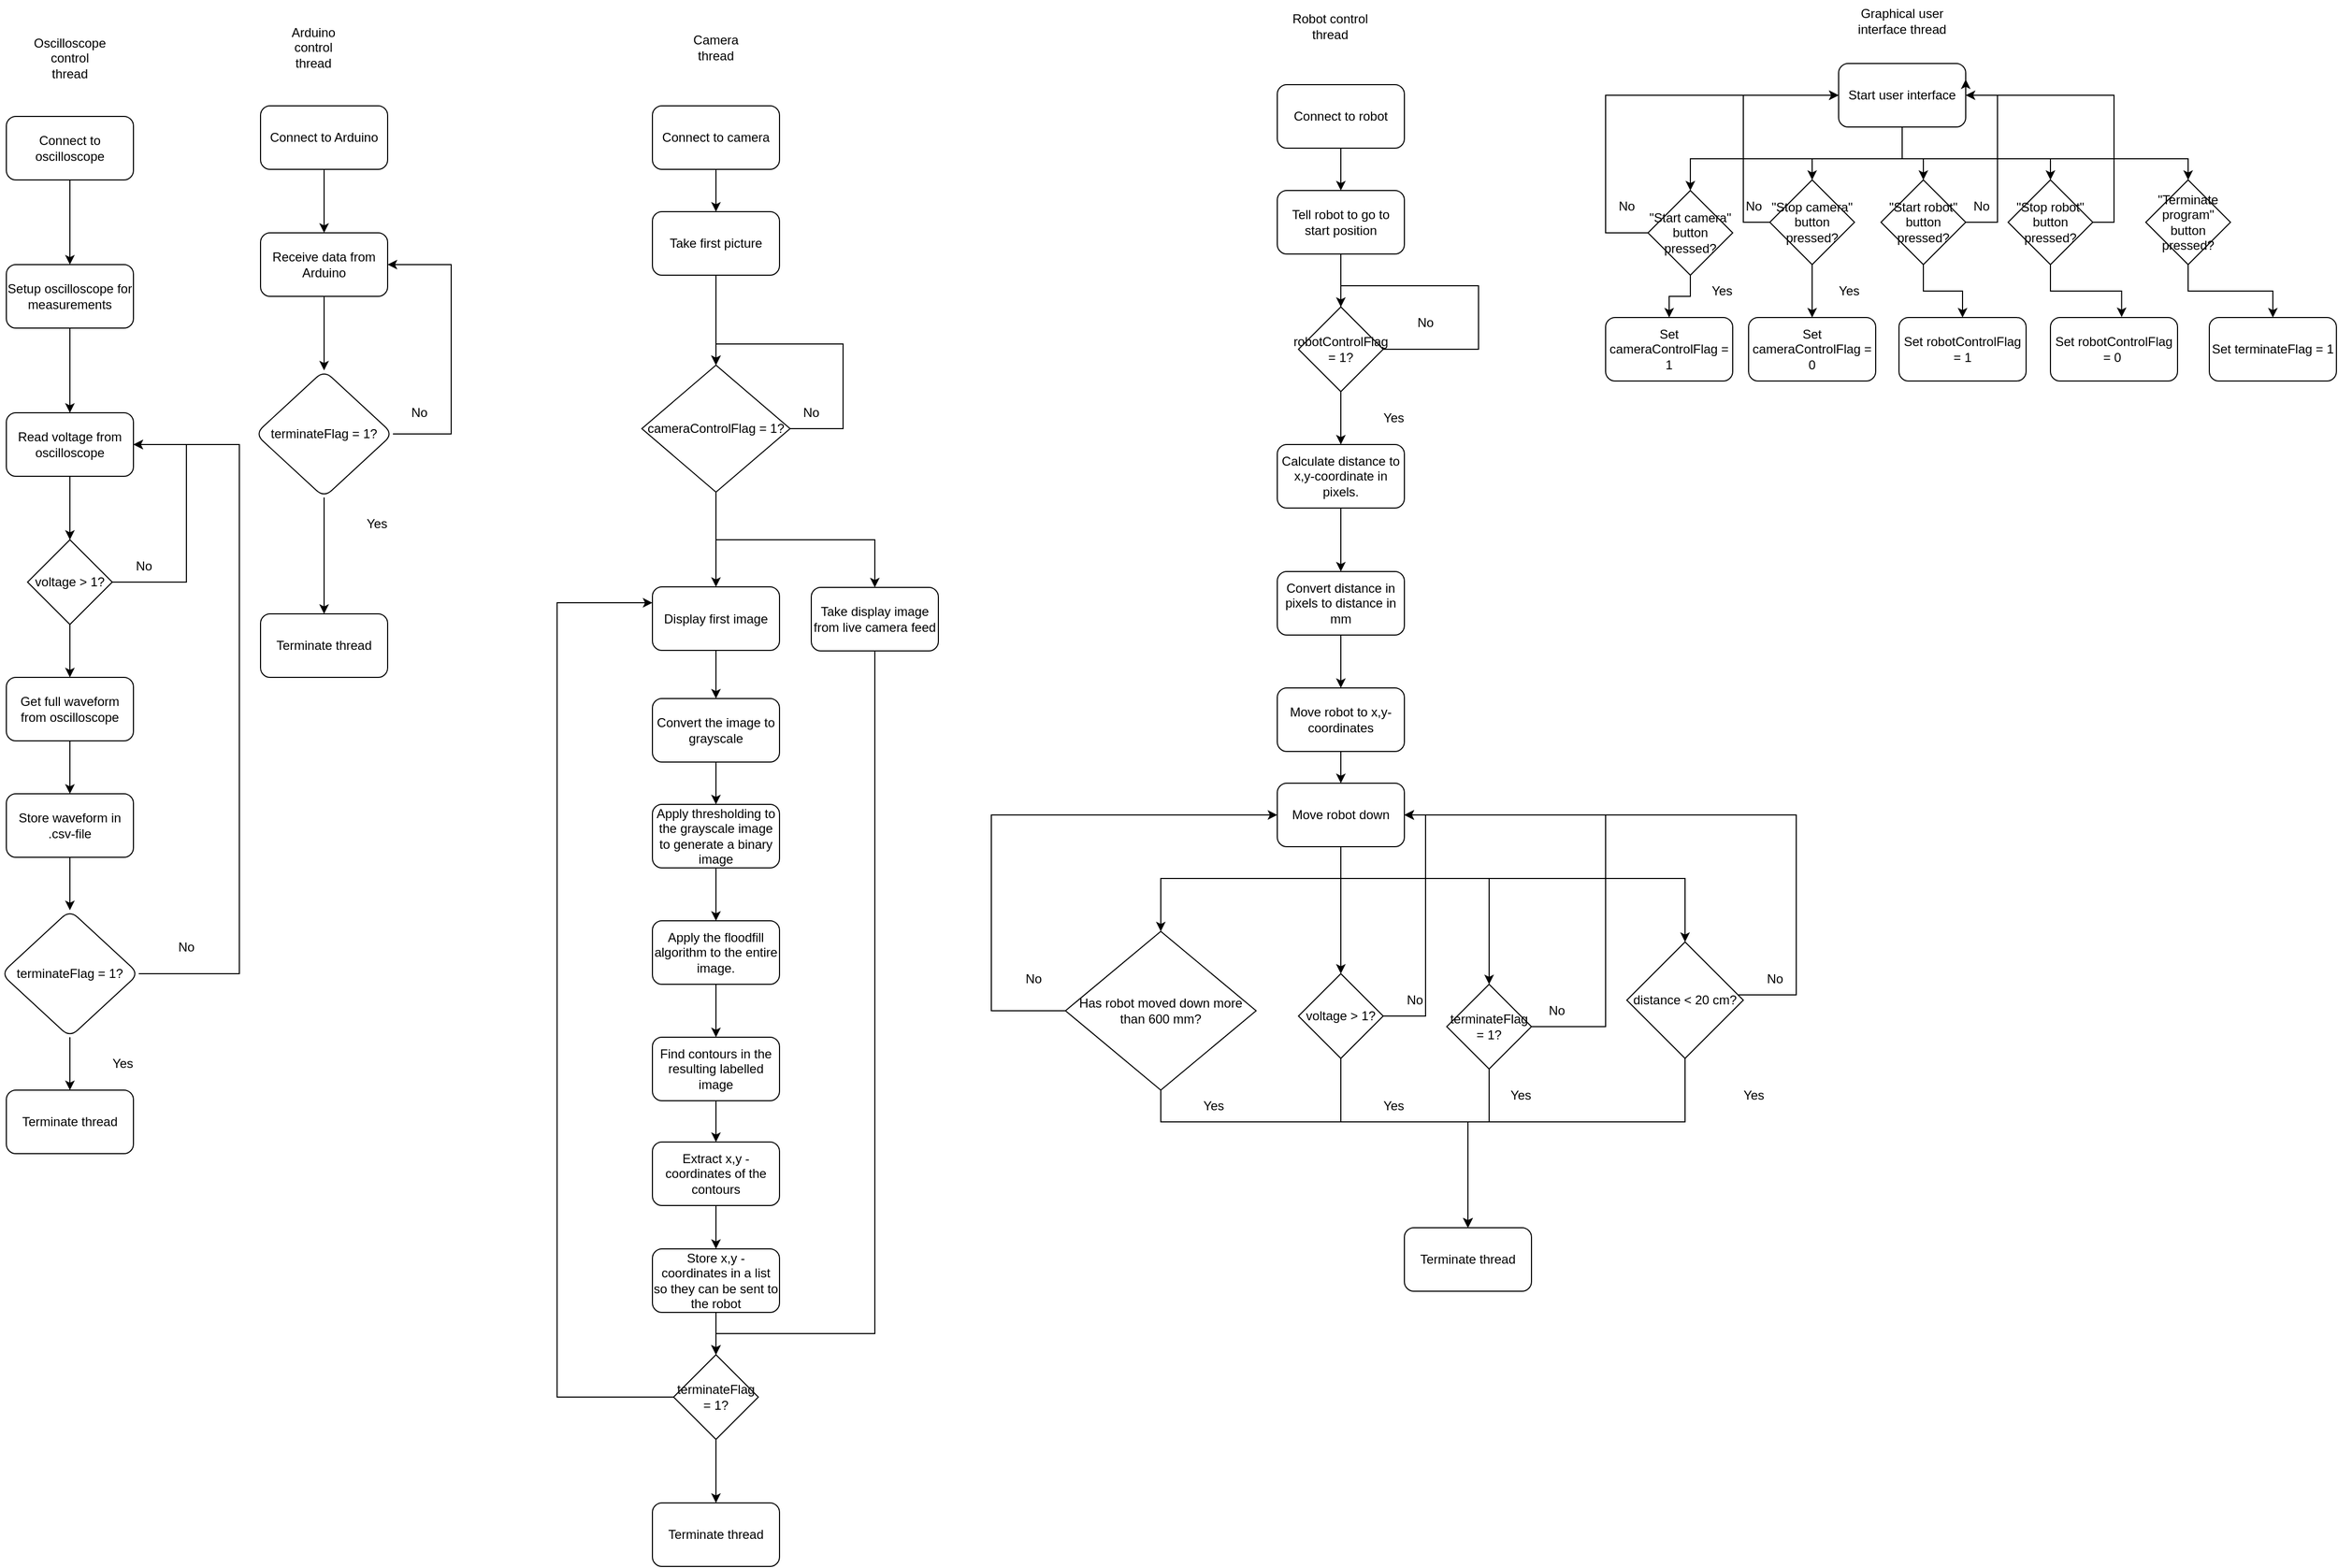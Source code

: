<mxfile version="20.2.3" type="device"><diagram id="C5RBs43oDa-KdzZeNtuy" name="Page-1"><mxGraphModel dx="2692" dy="641" grid="1" gridSize="10" guides="1" tooltips="1" connect="1" arrows="1" fold="1" page="1" pageScale="1" pageWidth="827" pageHeight="1169" math="0" shadow="0"><root><mxCell id="WIyWlLk6GJQsqaUBKTNV-0"/><mxCell id="WIyWlLk6GJQsqaUBKTNV-1" parent="WIyWlLk6GJQsqaUBKTNV-0"/><mxCell id="44msArzjglzrTeBLBZf4-3" value="" style="edgeStyle=orthogonalEdgeStyle;rounded=0;orthogonalLoop=1;jettySize=auto;html=1;" parent="WIyWlLk6GJQsqaUBKTNV-1" source="44msArzjglzrTeBLBZf4-0" target="44msArzjglzrTeBLBZf4-2" edge="1"><mxGeometry relative="1" as="geometry"/></mxCell><mxCell id="44msArzjglzrTeBLBZf4-0" value="Connect to robot" style="rounded=1;whiteSpace=wrap;html=1;" parent="WIyWlLk6GJQsqaUBKTNV-1" vertex="1"><mxGeometry x="120" y="110" width="120" height="60" as="geometry"/></mxCell><mxCell id="44msArzjglzrTeBLBZf4-1" value="Robot control thread" style="text;html=1;strokeColor=none;fillColor=none;align=center;verticalAlign=middle;whiteSpace=wrap;rounded=0;" parent="WIyWlLk6GJQsqaUBKTNV-1" vertex="1"><mxGeometry x="120" y="40" width="100" height="30" as="geometry"/></mxCell><mxCell id="X_Ipxb3lNchX4bJmsAAP-1" value="" style="edgeStyle=orthogonalEdgeStyle;rounded=0;orthogonalLoop=1;jettySize=auto;html=1;" edge="1" parent="WIyWlLk6GJQsqaUBKTNV-1" source="44msArzjglzrTeBLBZf4-2" target="X_Ipxb3lNchX4bJmsAAP-0"><mxGeometry relative="1" as="geometry"/></mxCell><mxCell id="44msArzjglzrTeBLBZf4-2" value="Tell robot to go to start position" style="rounded=1;whiteSpace=wrap;html=1;" parent="WIyWlLk6GJQsqaUBKTNV-1" vertex="1"><mxGeometry x="120" y="210" width="120" height="60" as="geometry"/></mxCell><mxCell id="MCkmRHNvAl3fTEuEJCfG-11" style="edgeStyle=orthogonalEdgeStyle;rounded=0;orthogonalLoop=1;jettySize=auto;html=1;" parent="WIyWlLk6GJQsqaUBKTNV-1" source="MCkmRHNvAl3fTEuEJCfG-0" target="MCkmRHNvAl3fTEuEJCfG-6" edge="1"><mxGeometry relative="1" as="geometry"><Array as="points"><mxPoint x="710" y="180"/><mxPoint x="510" y="180"/></Array></mxGeometry></mxCell><mxCell id="MCkmRHNvAl3fTEuEJCfG-12" style="edgeStyle=orthogonalEdgeStyle;rounded=0;orthogonalLoop=1;jettySize=auto;html=1;entryX=0.5;entryY=0;entryDx=0;entryDy=0;" parent="WIyWlLk6GJQsqaUBKTNV-1" source="MCkmRHNvAl3fTEuEJCfG-0" target="MCkmRHNvAl3fTEuEJCfG-2" edge="1"><mxGeometry relative="1" as="geometry"><Array as="points"><mxPoint x="710" y="180"/><mxPoint x="625" y="180"/></Array></mxGeometry></mxCell><mxCell id="MCkmRHNvAl3fTEuEJCfG-13" style="edgeStyle=orthogonalEdgeStyle;rounded=0;orthogonalLoop=1;jettySize=auto;html=1;entryX=0.5;entryY=0;entryDx=0;entryDy=0;" parent="WIyWlLk6GJQsqaUBKTNV-1" source="MCkmRHNvAl3fTEuEJCfG-0" target="MCkmRHNvAl3fTEuEJCfG-3" edge="1"><mxGeometry relative="1" as="geometry"><Array as="points"><mxPoint x="710" y="180"/><mxPoint x="730" y="180"/></Array></mxGeometry></mxCell><mxCell id="MCkmRHNvAl3fTEuEJCfG-14" style="edgeStyle=orthogonalEdgeStyle;rounded=0;orthogonalLoop=1;jettySize=auto;html=1;" parent="WIyWlLk6GJQsqaUBKTNV-1" source="MCkmRHNvAl3fTEuEJCfG-0" target="MCkmRHNvAl3fTEuEJCfG-4" edge="1"><mxGeometry relative="1" as="geometry"><Array as="points"><mxPoint x="710" y="180"/><mxPoint x="850" y="180"/></Array></mxGeometry></mxCell><mxCell id="MCkmRHNvAl3fTEuEJCfG-15" style="edgeStyle=orthogonalEdgeStyle;rounded=0;orthogonalLoop=1;jettySize=auto;html=1;" parent="WIyWlLk6GJQsqaUBKTNV-1" source="MCkmRHNvAl3fTEuEJCfG-0" target="MCkmRHNvAl3fTEuEJCfG-5" edge="1"><mxGeometry relative="1" as="geometry"><Array as="points"><mxPoint x="710" y="180"/><mxPoint x="980" y="180"/></Array></mxGeometry></mxCell><mxCell id="MCkmRHNvAl3fTEuEJCfG-0" value="Start user interface" style="rounded=1;whiteSpace=wrap;html=1;" parent="WIyWlLk6GJQsqaUBKTNV-1" vertex="1"><mxGeometry x="650" y="90" width="120" height="60" as="geometry"/></mxCell><mxCell id="MCkmRHNvAl3fTEuEJCfG-1" value="Graphical user interface thread" style="text;html=1;strokeColor=none;fillColor=none;align=center;verticalAlign=middle;whiteSpace=wrap;rounded=0;" parent="WIyWlLk6GJQsqaUBKTNV-1" vertex="1"><mxGeometry x="665" y="30" width="90" height="40" as="geometry"/></mxCell><mxCell id="MCkmRHNvAl3fTEuEJCfG-16" style="edgeStyle=orthogonalEdgeStyle;rounded=0;orthogonalLoop=1;jettySize=auto;html=1;entryX=0;entryY=0.5;entryDx=0;entryDy=0;" parent="WIyWlLk6GJQsqaUBKTNV-1" source="MCkmRHNvAl3fTEuEJCfG-2" target="MCkmRHNvAl3fTEuEJCfG-0" edge="1"><mxGeometry relative="1" as="geometry"><Array as="points"><mxPoint x="560" y="240"/><mxPoint x="560" y="120"/></Array></mxGeometry></mxCell><mxCell id="MCkmRHNvAl3fTEuEJCfG-18" style="edgeStyle=orthogonalEdgeStyle;rounded=0;orthogonalLoop=1;jettySize=auto;html=1;" parent="WIyWlLk6GJQsqaUBKTNV-1" source="MCkmRHNvAl3fTEuEJCfG-2" target="MCkmRHNvAl3fTEuEJCfG-17" edge="1"><mxGeometry relative="1" as="geometry"/></mxCell><mxCell id="MCkmRHNvAl3fTEuEJCfG-2" value="&quot;Stop camera&quot; button pressed?" style="rhombus;whiteSpace=wrap;html=1;" parent="WIyWlLk6GJQsqaUBKTNV-1" vertex="1"><mxGeometry x="585" y="200" width="80" height="80" as="geometry"/></mxCell><mxCell id="MCkmRHNvAl3fTEuEJCfG-21" style="edgeStyle=orthogonalEdgeStyle;rounded=0;orthogonalLoop=1;jettySize=auto;html=1;entryX=1;entryY=0.5;entryDx=0;entryDy=0;" parent="WIyWlLk6GJQsqaUBKTNV-1" source="MCkmRHNvAl3fTEuEJCfG-3" target="MCkmRHNvAl3fTEuEJCfG-0" edge="1"><mxGeometry relative="1" as="geometry"><Array as="points"><mxPoint x="800" y="240"/><mxPoint x="800" y="120"/></Array></mxGeometry></mxCell><mxCell id="MCkmRHNvAl3fTEuEJCfG-28" value="" style="edgeStyle=orthogonalEdgeStyle;rounded=0;orthogonalLoop=1;jettySize=auto;html=1;" parent="WIyWlLk6GJQsqaUBKTNV-1" source="MCkmRHNvAl3fTEuEJCfG-3" target="MCkmRHNvAl3fTEuEJCfG-27" edge="1"><mxGeometry relative="1" as="geometry"/></mxCell><mxCell id="MCkmRHNvAl3fTEuEJCfG-3" value="&quot;Start robot&quot; button pressed?" style="rhombus;whiteSpace=wrap;html=1;" parent="WIyWlLk6GJQsqaUBKTNV-1" vertex="1"><mxGeometry x="690" y="200" width="80" height="80" as="geometry"/></mxCell><mxCell id="MCkmRHNvAl3fTEuEJCfG-24" style="edgeStyle=orthogonalEdgeStyle;rounded=0;orthogonalLoop=1;jettySize=auto;html=1;entryX=1;entryY=0.25;entryDx=0;entryDy=0;" parent="WIyWlLk6GJQsqaUBKTNV-1" source="MCkmRHNvAl3fTEuEJCfG-4" target="MCkmRHNvAl3fTEuEJCfG-0" edge="1"><mxGeometry relative="1" as="geometry"><Array as="points"><mxPoint x="910" y="240"/><mxPoint x="910" y="120"/><mxPoint x="770" y="120"/></Array></mxGeometry></mxCell><mxCell id="MCkmRHNvAl3fTEuEJCfG-31" style="edgeStyle=orthogonalEdgeStyle;rounded=0;orthogonalLoop=1;jettySize=auto;html=1;entryX=0.56;entryY=-0.007;entryDx=0;entryDy=0;entryPerimeter=0;" parent="WIyWlLk6GJQsqaUBKTNV-1" source="MCkmRHNvAl3fTEuEJCfG-4" target="MCkmRHNvAl3fTEuEJCfG-30" edge="1"><mxGeometry relative="1" as="geometry"/></mxCell><mxCell id="MCkmRHNvAl3fTEuEJCfG-4" value="&quot;Stop robot&quot; button pressed?" style="rhombus;whiteSpace=wrap;html=1;" parent="WIyWlLk6GJQsqaUBKTNV-1" vertex="1"><mxGeometry x="810" y="200" width="80" height="80" as="geometry"/></mxCell><mxCell id="MCkmRHNvAl3fTEuEJCfG-33" style="edgeStyle=orthogonalEdgeStyle;rounded=0;orthogonalLoop=1;jettySize=auto;html=1;entryX=0.5;entryY=0;entryDx=0;entryDy=0;" parent="WIyWlLk6GJQsqaUBKTNV-1" source="MCkmRHNvAl3fTEuEJCfG-5" target="MCkmRHNvAl3fTEuEJCfG-32" edge="1"><mxGeometry relative="1" as="geometry"/></mxCell><mxCell id="MCkmRHNvAl3fTEuEJCfG-5" value="&quot;Terminate program&quot; button pressed?" style="rhombus;whiteSpace=wrap;html=1;" parent="WIyWlLk6GJQsqaUBKTNV-1" vertex="1"><mxGeometry x="940" y="200" width="80" height="80" as="geometry"/></mxCell><mxCell id="MCkmRHNvAl3fTEuEJCfG-7" style="edgeStyle=orthogonalEdgeStyle;rounded=0;orthogonalLoop=1;jettySize=auto;html=1;entryX=0;entryY=0.5;entryDx=0;entryDy=0;" parent="WIyWlLk6GJQsqaUBKTNV-1" source="MCkmRHNvAl3fTEuEJCfG-6" target="MCkmRHNvAl3fTEuEJCfG-0" edge="1"><mxGeometry relative="1" as="geometry"><Array as="points"><mxPoint x="430" y="250"/><mxPoint x="430" y="120"/></Array></mxGeometry></mxCell><mxCell id="MCkmRHNvAl3fTEuEJCfG-10" value="" style="edgeStyle=orthogonalEdgeStyle;rounded=0;orthogonalLoop=1;jettySize=auto;html=1;" parent="WIyWlLk6GJQsqaUBKTNV-1" source="MCkmRHNvAl3fTEuEJCfG-6" target="MCkmRHNvAl3fTEuEJCfG-9" edge="1"><mxGeometry relative="1" as="geometry"/></mxCell><mxCell id="MCkmRHNvAl3fTEuEJCfG-6" value="&quot;Start camera&quot; button pressed?" style="rhombus;whiteSpace=wrap;html=1;" parent="WIyWlLk6GJQsqaUBKTNV-1" vertex="1"><mxGeometry x="470" y="210" width="80" height="80" as="geometry"/></mxCell><mxCell id="MCkmRHNvAl3fTEuEJCfG-8" value="No" style="text;html=1;strokeColor=none;fillColor=none;align=center;verticalAlign=middle;whiteSpace=wrap;rounded=0;" parent="WIyWlLk6GJQsqaUBKTNV-1" vertex="1"><mxGeometry x="420" y="210" width="60" height="30" as="geometry"/></mxCell><mxCell id="MCkmRHNvAl3fTEuEJCfG-9" value="Set cameraControlFlag = 1" style="rounded=1;whiteSpace=wrap;html=1;" parent="WIyWlLk6GJQsqaUBKTNV-1" vertex="1"><mxGeometry x="430" y="330" width="120" height="60" as="geometry"/></mxCell><mxCell id="MCkmRHNvAl3fTEuEJCfG-17" value="Set cameraControlFlag = 0" style="rounded=1;whiteSpace=wrap;html=1;" parent="WIyWlLk6GJQsqaUBKTNV-1" vertex="1"><mxGeometry x="565" y="330" width="120" height="60" as="geometry"/></mxCell><mxCell id="MCkmRHNvAl3fTEuEJCfG-22" value="No" style="text;html=1;strokeColor=none;fillColor=none;align=center;verticalAlign=middle;whiteSpace=wrap;rounded=0;" parent="WIyWlLk6GJQsqaUBKTNV-1" vertex="1"><mxGeometry x="540" y="210" width="60" height="30" as="geometry"/></mxCell><mxCell id="MCkmRHNvAl3fTEuEJCfG-23" value="No" style="text;html=1;strokeColor=none;fillColor=none;align=center;verticalAlign=middle;whiteSpace=wrap;rounded=0;" parent="WIyWlLk6GJQsqaUBKTNV-1" vertex="1"><mxGeometry x="755" y="210" width="60" height="30" as="geometry"/></mxCell><mxCell id="MCkmRHNvAl3fTEuEJCfG-25" value="Yes" style="text;html=1;strokeColor=none;fillColor=none;align=center;verticalAlign=middle;whiteSpace=wrap;rounded=0;" parent="WIyWlLk6GJQsqaUBKTNV-1" vertex="1"><mxGeometry x="510" y="290" width="60" height="30" as="geometry"/></mxCell><mxCell id="MCkmRHNvAl3fTEuEJCfG-26" value="Yes" style="text;html=1;strokeColor=none;fillColor=none;align=center;verticalAlign=middle;whiteSpace=wrap;rounded=0;" parent="WIyWlLk6GJQsqaUBKTNV-1" vertex="1"><mxGeometry x="630" y="290" width="60" height="30" as="geometry"/></mxCell><mxCell id="MCkmRHNvAl3fTEuEJCfG-27" value="Set robotControlFlag = 1" style="rounded=1;whiteSpace=wrap;html=1;" parent="WIyWlLk6GJQsqaUBKTNV-1" vertex="1"><mxGeometry x="707" y="330" width="120" height="60" as="geometry"/></mxCell><mxCell id="MCkmRHNvAl3fTEuEJCfG-30" value="Set robotControlFlag = 0&amp;nbsp;" style="rounded=1;whiteSpace=wrap;html=1;" parent="WIyWlLk6GJQsqaUBKTNV-1" vertex="1"><mxGeometry x="850" y="330" width="120" height="60" as="geometry"/></mxCell><mxCell id="MCkmRHNvAl3fTEuEJCfG-32" value="Set terminateFlag = 1" style="rounded=1;whiteSpace=wrap;html=1;" parent="WIyWlLk6GJQsqaUBKTNV-1" vertex="1"><mxGeometry x="1000" y="330" width="120" height="60" as="geometry"/></mxCell><mxCell id="X_Ipxb3lNchX4bJmsAAP-2" style="edgeStyle=orthogonalEdgeStyle;rounded=0;orthogonalLoop=1;jettySize=auto;html=1;entryX=0.5;entryY=0;entryDx=0;entryDy=0;" edge="1" parent="WIyWlLk6GJQsqaUBKTNV-1" source="X_Ipxb3lNchX4bJmsAAP-0" target="X_Ipxb3lNchX4bJmsAAP-0"><mxGeometry relative="1" as="geometry"><mxPoint x="290" y="310" as="targetPoint"/><Array as="points"><mxPoint x="180" y="300"/><mxPoint x="310" y="300"/><mxPoint x="310" y="360"/><mxPoint x="180" y="360"/></Array></mxGeometry></mxCell><mxCell id="X_Ipxb3lNchX4bJmsAAP-5" value="" style="edgeStyle=orthogonalEdgeStyle;rounded=0;orthogonalLoop=1;jettySize=auto;html=1;" edge="1" parent="WIyWlLk6GJQsqaUBKTNV-1" source="X_Ipxb3lNchX4bJmsAAP-0" target="X_Ipxb3lNchX4bJmsAAP-4"><mxGeometry relative="1" as="geometry"/></mxCell><mxCell id="X_Ipxb3lNchX4bJmsAAP-0" value="robotControlFlag = 1?" style="rhombus;whiteSpace=wrap;html=1;" vertex="1" parent="WIyWlLk6GJQsqaUBKTNV-1"><mxGeometry x="140" y="320" width="80" height="80" as="geometry"/></mxCell><mxCell id="X_Ipxb3lNchX4bJmsAAP-3" value="No" style="text;html=1;strokeColor=none;fillColor=none;align=center;verticalAlign=middle;whiteSpace=wrap;rounded=0;" vertex="1" parent="WIyWlLk6GJQsqaUBKTNV-1"><mxGeometry x="230" y="320" width="60" height="30" as="geometry"/></mxCell><mxCell id="X_Ipxb3lNchX4bJmsAAP-8" value="" style="edgeStyle=orthogonalEdgeStyle;rounded=0;orthogonalLoop=1;jettySize=auto;html=1;" edge="1" parent="WIyWlLk6GJQsqaUBKTNV-1" source="X_Ipxb3lNchX4bJmsAAP-4" target="X_Ipxb3lNchX4bJmsAAP-7"><mxGeometry relative="1" as="geometry"/></mxCell><mxCell id="X_Ipxb3lNchX4bJmsAAP-4" value="Calculate distance to x,y-coordinate in pixels." style="rounded=1;whiteSpace=wrap;html=1;" vertex="1" parent="WIyWlLk6GJQsqaUBKTNV-1"><mxGeometry x="120" y="450" width="120" height="60" as="geometry"/></mxCell><mxCell id="X_Ipxb3lNchX4bJmsAAP-6" value="Yes" style="text;html=1;strokeColor=none;fillColor=none;align=center;verticalAlign=middle;whiteSpace=wrap;rounded=0;" vertex="1" parent="WIyWlLk6GJQsqaUBKTNV-1"><mxGeometry x="200" y="410" width="60" height="30" as="geometry"/></mxCell><mxCell id="X_Ipxb3lNchX4bJmsAAP-10" value="" style="edgeStyle=orthogonalEdgeStyle;rounded=0;orthogonalLoop=1;jettySize=auto;html=1;" edge="1" parent="WIyWlLk6GJQsqaUBKTNV-1" source="X_Ipxb3lNchX4bJmsAAP-7" target="X_Ipxb3lNchX4bJmsAAP-9"><mxGeometry relative="1" as="geometry"/></mxCell><mxCell id="X_Ipxb3lNchX4bJmsAAP-7" value="Convert distance in pixels to distance in mm" style="rounded=1;whiteSpace=wrap;html=1;" vertex="1" parent="WIyWlLk6GJQsqaUBKTNV-1"><mxGeometry x="120" y="570" width="120" height="60" as="geometry"/></mxCell><mxCell id="X_Ipxb3lNchX4bJmsAAP-12" value="" style="edgeStyle=orthogonalEdgeStyle;rounded=0;orthogonalLoop=1;jettySize=auto;html=1;" edge="1" parent="WIyWlLk6GJQsqaUBKTNV-1" source="X_Ipxb3lNchX4bJmsAAP-9" target="X_Ipxb3lNchX4bJmsAAP-11"><mxGeometry relative="1" as="geometry"/></mxCell><mxCell id="X_Ipxb3lNchX4bJmsAAP-9" value="Move robot to x,y-coordinates" style="whiteSpace=wrap;html=1;rounded=1;" vertex="1" parent="WIyWlLk6GJQsqaUBKTNV-1"><mxGeometry x="120" y="680" width="120" height="60" as="geometry"/></mxCell><mxCell id="X_Ipxb3lNchX4bJmsAAP-20" style="edgeStyle=orthogonalEdgeStyle;rounded=0;orthogonalLoop=1;jettySize=auto;html=1;" edge="1" parent="WIyWlLk6GJQsqaUBKTNV-1" source="X_Ipxb3lNchX4bJmsAAP-11" target="X_Ipxb3lNchX4bJmsAAP-15"><mxGeometry relative="1" as="geometry"><Array as="points"><mxPoint x="180" y="860"/><mxPoint x="10" y="860"/></Array></mxGeometry></mxCell><mxCell id="X_Ipxb3lNchX4bJmsAAP-22" style="edgeStyle=orthogonalEdgeStyle;rounded=0;orthogonalLoop=1;jettySize=auto;html=1;entryX=0.5;entryY=0;entryDx=0;entryDy=0;" edge="1" parent="WIyWlLk6GJQsqaUBKTNV-1" source="X_Ipxb3lNchX4bJmsAAP-11" target="X_Ipxb3lNchX4bJmsAAP-17"><mxGeometry relative="1" as="geometry"><Array as="points"><mxPoint x="180" y="860"/><mxPoint x="320" y="860"/></Array></mxGeometry></mxCell><mxCell id="X_Ipxb3lNchX4bJmsAAP-23" style="edgeStyle=orthogonalEdgeStyle;rounded=0;orthogonalLoop=1;jettySize=auto;html=1;entryX=0.5;entryY=0;entryDx=0;entryDy=0;" edge="1" parent="WIyWlLk6GJQsqaUBKTNV-1" source="X_Ipxb3lNchX4bJmsAAP-11" target="X_Ipxb3lNchX4bJmsAAP-18"><mxGeometry relative="1" as="geometry"><Array as="points"><mxPoint x="180" y="860"/><mxPoint x="505" y="860"/></Array></mxGeometry></mxCell><mxCell id="X_Ipxb3lNchX4bJmsAAP-24" style="edgeStyle=orthogonalEdgeStyle;rounded=0;orthogonalLoop=1;jettySize=auto;html=1;entryX=0.5;entryY=0;entryDx=0;entryDy=0;" edge="1" parent="WIyWlLk6GJQsqaUBKTNV-1" source="X_Ipxb3lNchX4bJmsAAP-11" target="X_Ipxb3lNchX4bJmsAAP-16"><mxGeometry relative="1" as="geometry"/></mxCell><mxCell id="X_Ipxb3lNchX4bJmsAAP-11" value="Move robot down" style="rounded=1;whiteSpace=wrap;html=1;" vertex="1" parent="WIyWlLk6GJQsqaUBKTNV-1"><mxGeometry x="120" y="770" width="120" height="60" as="geometry"/></mxCell><mxCell id="X_Ipxb3lNchX4bJmsAAP-26" style="edgeStyle=orthogonalEdgeStyle;rounded=0;orthogonalLoop=1;jettySize=auto;html=1;entryX=0;entryY=0.5;entryDx=0;entryDy=0;" edge="1" parent="WIyWlLk6GJQsqaUBKTNV-1" source="X_Ipxb3lNchX4bJmsAAP-15" target="X_Ipxb3lNchX4bJmsAAP-11"><mxGeometry relative="1" as="geometry"><Array as="points"><mxPoint x="-150" y="985"/><mxPoint x="-150" y="800"/></Array></mxGeometry></mxCell><mxCell id="X_Ipxb3lNchX4bJmsAAP-30" style="edgeStyle=orthogonalEdgeStyle;rounded=0;orthogonalLoop=1;jettySize=auto;html=1;entryX=0.5;entryY=0;entryDx=0;entryDy=0;" edge="1" parent="WIyWlLk6GJQsqaUBKTNV-1" source="X_Ipxb3lNchX4bJmsAAP-15" target="X_Ipxb3lNchX4bJmsAAP-28"><mxGeometry relative="1" as="geometry"><Array as="points"><mxPoint x="10" y="1090"/><mxPoint x="300" y="1090"/></Array></mxGeometry></mxCell><mxCell id="X_Ipxb3lNchX4bJmsAAP-15" value="Has robot moved down more than 600 mm?" style="rhombus;whiteSpace=wrap;html=1;" vertex="1" parent="WIyWlLk6GJQsqaUBKTNV-1"><mxGeometry x="-80" y="910" width="180" height="150" as="geometry"/></mxCell><mxCell id="X_Ipxb3lNchX4bJmsAAP-31" style="edgeStyle=orthogonalEdgeStyle;rounded=0;orthogonalLoop=1;jettySize=auto;html=1;entryX=1;entryY=0.5;entryDx=0;entryDy=0;" edge="1" parent="WIyWlLk6GJQsqaUBKTNV-1" source="X_Ipxb3lNchX4bJmsAAP-16" target="X_Ipxb3lNchX4bJmsAAP-11"><mxGeometry relative="1" as="geometry"><Array as="points"><mxPoint x="260" y="990"/><mxPoint x="260" y="800"/></Array></mxGeometry></mxCell><mxCell id="X_Ipxb3lNchX4bJmsAAP-32" style="edgeStyle=orthogonalEdgeStyle;rounded=0;orthogonalLoop=1;jettySize=auto;html=1;entryX=0.5;entryY=0;entryDx=0;entryDy=0;" edge="1" parent="WIyWlLk6GJQsqaUBKTNV-1" source="X_Ipxb3lNchX4bJmsAAP-16" target="X_Ipxb3lNchX4bJmsAAP-28"><mxGeometry relative="1" as="geometry"><Array as="points"><mxPoint x="180" y="1090"/><mxPoint x="300" y="1090"/></Array></mxGeometry></mxCell><mxCell id="X_Ipxb3lNchX4bJmsAAP-16" value="voltage &amp;gt; 1?" style="rhombus;whiteSpace=wrap;html=1;" vertex="1" parent="WIyWlLk6GJQsqaUBKTNV-1"><mxGeometry x="140" y="950" width="80" height="80" as="geometry"/></mxCell><mxCell id="X_Ipxb3lNchX4bJmsAAP-36" style="edgeStyle=orthogonalEdgeStyle;rounded=0;orthogonalLoop=1;jettySize=auto;html=1;entryX=1;entryY=0.5;entryDx=0;entryDy=0;" edge="1" parent="WIyWlLk6GJQsqaUBKTNV-1" source="X_Ipxb3lNchX4bJmsAAP-17" target="X_Ipxb3lNchX4bJmsAAP-11"><mxGeometry relative="1" as="geometry"><Array as="points"><mxPoint x="430" y="1000"/><mxPoint x="430" y="800"/></Array></mxGeometry></mxCell><mxCell id="X_Ipxb3lNchX4bJmsAAP-37" style="edgeStyle=orthogonalEdgeStyle;rounded=0;orthogonalLoop=1;jettySize=auto;html=1;entryX=0.5;entryY=0;entryDx=0;entryDy=0;" edge="1" parent="WIyWlLk6GJQsqaUBKTNV-1" source="X_Ipxb3lNchX4bJmsAAP-17" target="X_Ipxb3lNchX4bJmsAAP-28"><mxGeometry relative="1" as="geometry"><Array as="points"><mxPoint x="320" y="1090"/><mxPoint x="300" y="1090"/></Array></mxGeometry></mxCell><mxCell id="X_Ipxb3lNchX4bJmsAAP-17" value="terminateFlag = 1?" style="rhombus;whiteSpace=wrap;html=1;" vertex="1" parent="WIyWlLk6GJQsqaUBKTNV-1"><mxGeometry x="280" y="960" width="80" height="80" as="geometry"/></mxCell><mxCell id="X_Ipxb3lNchX4bJmsAAP-40" style="edgeStyle=orthogonalEdgeStyle;rounded=0;orthogonalLoop=1;jettySize=auto;html=1;entryX=0.5;entryY=0;entryDx=0;entryDy=0;" edge="1" parent="WIyWlLk6GJQsqaUBKTNV-1" source="X_Ipxb3lNchX4bJmsAAP-18" target="X_Ipxb3lNchX4bJmsAAP-28"><mxGeometry relative="1" as="geometry"><Array as="points"><mxPoint x="505" y="1090"/><mxPoint x="300" y="1090"/></Array></mxGeometry></mxCell><mxCell id="X_Ipxb3lNchX4bJmsAAP-41" style="edgeStyle=orthogonalEdgeStyle;rounded=0;orthogonalLoop=1;jettySize=auto;html=1;entryX=1;entryY=0.5;entryDx=0;entryDy=0;" edge="1" parent="WIyWlLk6GJQsqaUBKTNV-1" source="X_Ipxb3lNchX4bJmsAAP-18" target="X_Ipxb3lNchX4bJmsAAP-11"><mxGeometry relative="1" as="geometry"><Array as="points"><mxPoint x="610" y="970"/><mxPoint x="610" y="800"/></Array></mxGeometry></mxCell><mxCell id="X_Ipxb3lNchX4bJmsAAP-18" value="distance &amp;lt; 20 cm?" style="rhombus;whiteSpace=wrap;html=1;" vertex="1" parent="WIyWlLk6GJQsqaUBKTNV-1"><mxGeometry x="450" y="920" width="110" height="110" as="geometry"/></mxCell><mxCell id="X_Ipxb3lNchX4bJmsAAP-28" value="Terminate thread" style="rounded=1;whiteSpace=wrap;html=1;" vertex="1" parent="WIyWlLk6GJQsqaUBKTNV-1"><mxGeometry x="240" y="1190" width="120" height="60" as="geometry"/></mxCell><mxCell id="X_Ipxb3lNchX4bJmsAAP-29" value="No" style="text;html=1;strokeColor=none;fillColor=none;align=center;verticalAlign=middle;whiteSpace=wrap;rounded=0;" vertex="1" parent="WIyWlLk6GJQsqaUBKTNV-1"><mxGeometry x="-140" y="940" width="60" height="30" as="geometry"/></mxCell><mxCell id="X_Ipxb3lNchX4bJmsAAP-33" value="Yes" style="text;html=1;strokeColor=none;fillColor=none;align=center;verticalAlign=middle;whiteSpace=wrap;rounded=0;" vertex="1" parent="WIyWlLk6GJQsqaUBKTNV-1"><mxGeometry x="30" y="1060" width="60" height="30" as="geometry"/></mxCell><mxCell id="X_Ipxb3lNchX4bJmsAAP-34" value="Yes" style="text;html=1;strokeColor=none;fillColor=none;align=center;verticalAlign=middle;whiteSpace=wrap;rounded=0;" vertex="1" parent="WIyWlLk6GJQsqaUBKTNV-1"><mxGeometry x="200" y="1060" width="60" height="30" as="geometry"/></mxCell><mxCell id="X_Ipxb3lNchX4bJmsAAP-35" value="No" style="text;html=1;strokeColor=none;fillColor=none;align=center;verticalAlign=middle;whiteSpace=wrap;rounded=0;" vertex="1" parent="WIyWlLk6GJQsqaUBKTNV-1"><mxGeometry x="220" y="960" width="60" height="30" as="geometry"/></mxCell><mxCell id="X_Ipxb3lNchX4bJmsAAP-38" value="Yes" style="text;html=1;strokeColor=none;fillColor=none;align=center;verticalAlign=middle;whiteSpace=wrap;rounded=0;" vertex="1" parent="WIyWlLk6GJQsqaUBKTNV-1"><mxGeometry x="320" y="1050" width="60" height="30" as="geometry"/></mxCell><mxCell id="X_Ipxb3lNchX4bJmsAAP-39" value="No" style="text;html=1;strokeColor=none;fillColor=none;align=center;verticalAlign=middle;whiteSpace=wrap;rounded=0;" vertex="1" parent="WIyWlLk6GJQsqaUBKTNV-1"><mxGeometry x="354" y="970" width="60" height="30" as="geometry"/></mxCell><mxCell id="X_Ipxb3lNchX4bJmsAAP-42" value="Yes" style="text;html=1;strokeColor=none;fillColor=none;align=center;verticalAlign=middle;whiteSpace=wrap;rounded=0;" vertex="1" parent="WIyWlLk6GJQsqaUBKTNV-1"><mxGeometry x="540" y="1050" width="60" height="30" as="geometry"/></mxCell><mxCell id="X_Ipxb3lNchX4bJmsAAP-43" value="No" style="text;html=1;strokeColor=none;fillColor=none;align=center;verticalAlign=middle;whiteSpace=wrap;rounded=0;" vertex="1" parent="WIyWlLk6GJQsqaUBKTNV-1"><mxGeometry x="560" y="940" width="60" height="30" as="geometry"/></mxCell><mxCell id="X_Ipxb3lNchX4bJmsAAP-44" value="Camera thread" style="text;html=1;strokeColor=none;fillColor=none;align=center;verticalAlign=middle;whiteSpace=wrap;rounded=0;" vertex="1" parent="WIyWlLk6GJQsqaUBKTNV-1"><mxGeometry x="-440" y="60" width="60" height="30" as="geometry"/></mxCell><mxCell id="X_Ipxb3lNchX4bJmsAAP-55" value="" style="edgeStyle=orthogonalEdgeStyle;rounded=0;orthogonalLoop=1;jettySize=auto;html=1;" edge="1" parent="WIyWlLk6GJQsqaUBKTNV-1" source="X_Ipxb3lNchX4bJmsAAP-45" target="X_Ipxb3lNchX4bJmsAAP-54"><mxGeometry relative="1" as="geometry"/></mxCell><mxCell id="X_Ipxb3lNchX4bJmsAAP-45" value="Connect to camera" style="rounded=1;whiteSpace=wrap;html=1;" vertex="1" parent="WIyWlLk6GJQsqaUBKTNV-1"><mxGeometry x="-470" y="130" width="120" height="60" as="geometry"/></mxCell><mxCell id="X_Ipxb3lNchX4bJmsAAP-50" style="edgeStyle=orthogonalEdgeStyle;rounded=0;orthogonalLoop=1;jettySize=auto;html=1;entryX=0.5;entryY=0;entryDx=0;entryDy=0;" edge="1" parent="WIyWlLk6GJQsqaUBKTNV-1" source="X_Ipxb3lNchX4bJmsAAP-48" target="X_Ipxb3lNchX4bJmsAAP-48"><mxGeometry relative="1" as="geometry"><Array as="points"><mxPoint x="-290" y="435"/><mxPoint x="-290" y="355"/><mxPoint x="-410" y="355"/></Array></mxGeometry></mxCell><mxCell id="X_Ipxb3lNchX4bJmsAAP-53" value="" style="edgeStyle=orthogonalEdgeStyle;rounded=0;orthogonalLoop=1;jettySize=auto;html=1;" edge="1" parent="WIyWlLk6GJQsqaUBKTNV-1" source="X_Ipxb3lNchX4bJmsAAP-48" target="X_Ipxb3lNchX4bJmsAAP-52"><mxGeometry relative="1" as="geometry"/></mxCell><mxCell id="X_Ipxb3lNchX4bJmsAAP-58" style="edgeStyle=orthogonalEdgeStyle;rounded=0;orthogonalLoop=1;jettySize=auto;html=1;entryX=0.5;entryY=0;entryDx=0;entryDy=0;" edge="1" parent="WIyWlLk6GJQsqaUBKTNV-1" source="X_Ipxb3lNchX4bJmsAAP-48" target="X_Ipxb3lNchX4bJmsAAP-57"><mxGeometry relative="1" as="geometry"><Array as="points"><mxPoint x="-410" y="540"/><mxPoint x="-260" y="540"/></Array></mxGeometry></mxCell><mxCell id="X_Ipxb3lNchX4bJmsAAP-48" value="cameraControlFlag = 1?" style="rhombus;whiteSpace=wrap;html=1;" vertex="1" parent="WIyWlLk6GJQsqaUBKTNV-1"><mxGeometry x="-480" y="375" width="140" height="120" as="geometry"/></mxCell><mxCell id="X_Ipxb3lNchX4bJmsAAP-51" value="No" style="text;html=1;strokeColor=none;fillColor=none;align=center;verticalAlign=middle;whiteSpace=wrap;rounded=0;" vertex="1" parent="WIyWlLk6GJQsqaUBKTNV-1"><mxGeometry x="-350" y="405" width="60" height="30" as="geometry"/></mxCell><mxCell id="X_Ipxb3lNchX4bJmsAAP-60" value="" style="edgeStyle=orthogonalEdgeStyle;rounded=0;orthogonalLoop=1;jettySize=auto;html=1;" edge="1" parent="WIyWlLk6GJQsqaUBKTNV-1" source="X_Ipxb3lNchX4bJmsAAP-52" target="X_Ipxb3lNchX4bJmsAAP-59"><mxGeometry relative="1" as="geometry"/></mxCell><mxCell id="X_Ipxb3lNchX4bJmsAAP-52" value="Display first image" style="rounded=1;whiteSpace=wrap;html=1;" vertex="1" parent="WIyWlLk6GJQsqaUBKTNV-1"><mxGeometry x="-470" y="584.5" width="120" height="60" as="geometry"/></mxCell><mxCell id="X_Ipxb3lNchX4bJmsAAP-56" value="" style="edgeStyle=orthogonalEdgeStyle;rounded=0;orthogonalLoop=1;jettySize=auto;html=1;" edge="1" parent="WIyWlLk6GJQsqaUBKTNV-1" source="X_Ipxb3lNchX4bJmsAAP-54" target="X_Ipxb3lNchX4bJmsAAP-48"><mxGeometry relative="1" as="geometry"/></mxCell><mxCell id="X_Ipxb3lNchX4bJmsAAP-54" value="Take first picture" style="whiteSpace=wrap;html=1;rounded=1;" vertex="1" parent="WIyWlLk6GJQsqaUBKTNV-1"><mxGeometry x="-470" y="230" width="120" height="60" as="geometry"/></mxCell><mxCell id="X_Ipxb3lNchX4bJmsAAP-74" style="edgeStyle=orthogonalEdgeStyle;rounded=0;orthogonalLoop=1;jettySize=auto;html=1;entryX=0.5;entryY=0;entryDx=0;entryDy=0;" edge="1" parent="WIyWlLk6GJQsqaUBKTNV-1" source="X_Ipxb3lNchX4bJmsAAP-57" target="X_Ipxb3lNchX4bJmsAAP-71"><mxGeometry relative="1" as="geometry"><Array as="points"><mxPoint x="-260" y="1290"/><mxPoint x="-410" y="1290"/></Array></mxGeometry></mxCell><mxCell id="X_Ipxb3lNchX4bJmsAAP-57" value="Take display image from live camera feed" style="rounded=1;whiteSpace=wrap;html=1;" vertex="1" parent="WIyWlLk6GJQsqaUBKTNV-1"><mxGeometry x="-320" y="585" width="120" height="60" as="geometry"/></mxCell><mxCell id="X_Ipxb3lNchX4bJmsAAP-62" value="" style="edgeStyle=orthogonalEdgeStyle;rounded=0;orthogonalLoop=1;jettySize=auto;html=1;" edge="1" parent="WIyWlLk6GJQsqaUBKTNV-1" source="X_Ipxb3lNchX4bJmsAAP-59" target="X_Ipxb3lNchX4bJmsAAP-61"><mxGeometry relative="1" as="geometry"/></mxCell><mxCell id="X_Ipxb3lNchX4bJmsAAP-59" value="Convert the image to grayscale" style="rounded=1;whiteSpace=wrap;html=1;" vertex="1" parent="WIyWlLk6GJQsqaUBKTNV-1"><mxGeometry x="-470" y="690" width="120" height="60" as="geometry"/></mxCell><mxCell id="X_Ipxb3lNchX4bJmsAAP-64" value="" style="edgeStyle=orthogonalEdgeStyle;rounded=0;orthogonalLoop=1;jettySize=auto;html=1;" edge="1" parent="WIyWlLk6GJQsqaUBKTNV-1" source="X_Ipxb3lNchX4bJmsAAP-61" target="X_Ipxb3lNchX4bJmsAAP-63"><mxGeometry relative="1" as="geometry"/></mxCell><mxCell id="X_Ipxb3lNchX4bJmsAAP-61" value="Apply thresholding to the grayscale image to generate a binary image" style="rounded=1;whiteSpace=wrap;html=1;" vertex="1" parent="WIyWlLk6GJQsqaUBKTNV-1"><mxGeometry x="-470" y="790" width="120" height="60" as="geometry"/></mxCell><mxCell id="X_Ipxb3lNchX4bJmsAAP-66" value="" style="edgeStyle=orthogonalEdgeStyle;rounded=0;orthogonalLoop=1;jettySize=auto;html=1;" edge="1" parent="WIyWlLk6GJQsqaUBKTNV-1" source="X_Ipxb3lNchX4bJmsAAP-63" target="X_Ipxb3lNchX4bJmsAAP-65"><mxGeometry relative="1" as="geometry"/></mxCell><mxCell id="X_Ipxb3lNchX4bJmsAAP-63" value="Apply the floodfill algorithm to the entire image." style="rounded=1;whiteSpace=wrap;html=1;" vertex="1" parent="WIyWlLk6GJQsqaUBKTNV-1"><mxGeometry x="-470" y="900" width="120" height="60" as="geometry"/></mxCell><mxCell id="X_Ipxb3lNchX4bJmsAAP-68" value="" style="edgeStyle=orthogonalEdgeStyle;rounded=0;orthogonalLoop=1;jettySize=auto;html=1;" edge="1" parent="WIyWlLk6GJQsqaUBKTNV-1" source="X_Ipxb3lNchX4bJmsAAP-65" target="X_Ipxb3lNchX4bJmsAAP-67"><mxGeometry relative="1" as="geometry"/></mxCell><mxCell id="X_Ipxb3lNchX4bJmsAAP-65" value="Find contours in the resulting labelled image" style="rounded=1;whiteSpace=wrap;html=1;" vertex="1" parent="WIyWlLk6GJQsqaUBKTNV-1"><mxGeometry x="-470" y="1010" width="120" height="60" as="geometry"/></mxCell><mxCell id="X_Ipxb3lNchX4bJmsAAP-70" value="" style="edgeStyle=orthogonalEdgeStyle;rounded=0;orthogonalLoop=1;jettySize=auto;html=1;" edge="1" parent="WIyWlLk6GJQsqaUBKTNV-1" source="X_Ipxb3lNchX4bJmsAAP-67" target="X_Ipxb3lNchX4bJmsAAP-69"><mxGeometry relative="1" as="geometry"/></mxCell><mxCell id="X_Ipxb3lNchX4bJmsAAP-67" value="Extract x,y - coordinates of the contours" style="rounded=1;whiteSpace=wrap;html=1;" vertex="1" parent="WIyWlLk6GJQsqaUBKTNV-1"><mxGeometry x="-470" y="1109" width="120" height="60" as="geometry"/></mxCell><mxCell id="X_Ipxb3lNchX4bJmsAAP-72" value="" style="edgeStyle=orthogonalEdgeStyle;rounded=0;orthogonalLoop=1;jettySize=auto;html=1;" edge="1" parent="WIyWlLk6GJQsqaUBKTNV-1" source="X_Ipxb3lNchX4bJmsAAP-69" target="X_Ipxb3lNchX4bJmsAAP-71"><mxGeometry relative="1" as="geometry"/></mxCell><mxCell id="X_Ipxb3lNchX4bJmsAAP-69" value="Store x,y - coordinates in a list so they can be sent to the robot" style="rounded=1;whiteSpace=wrap;html=1;" vertex="1" parent="WIyWlLk6GJQsqaUBKTNV-1"><mxGeometry x="-470" y="1210" width="120" height="60" as="geometry"/></mxCell><mxCell id="X_Ipxb3lNchX4bJmsAAP-73" style="edgeStyle=orthogonalEdgeStyle;rounded=0;orthogonalLoop=1;jettySize=auto;html=1;entryX=0;entryY=0.25;entryDx=0;entryDy=0;" edge="1" parent="WIyWlLk6GJQsqaUBKTNV-1" source="X_Ipxb3lNchX4bJmsAAP-71" target="X_Ipxb3lNchX4bJmsAAP-52"><mxGeometry relative="1" as="geometry"><mxPoint x="-570" y="670" as="targetPoint"/><Array as="points"><mxPoint x="-560" y="1350"/><mxPoint x="-560" y="600"/></Array></mxGeometry></mxCell><mxCell id="X_Ipxb3lNchX4bJmsAAP-76" value="" style="edgeStyle=orthogonalEdgeStyle;rounded=0;orthogonalLoop=1;jettySize=auto;html=1;" edge="1" parent="WIyWlLk6GJQsqaUBKTNV-1" source="X_Ipxb3lNchX4bJmsAAP-71" target="X_Ipxb3lNchX4bJmsAAP-75"><mxGeometry relative="1" as="geometry"/></mxCell><mxCell id="X_Ipxb3lNchX4bJmsAAP-71" value="terminateFlag = 1?" style="rhombus;whiteSpace=wrap;html=1;" vertex="1" parent="WIyWlLk6GJQsqaUBKTNV-1"><mxGeometry x="-450" y="1310" width="80" height="80" as="geometry"/></mxCell><mxCell id="X_Ipxb3lNchX4bJmsAAP-75" value="Terminate thread" style="rounded=1;whiteSpace=wrap;html=1;" vertex="1" parent="WIyWlLk6GJQsqaUBKTNV-1"><mxGeometry x="-470" y="1450" width="120" height="60" as="geometry"/></mxCell><mxCell id="X_Ipxb3lNchX4bJmsAAP-77" value="Arduino control thread" style="text;html=1;strokeColor=none;fillColor=none;align=center;verticalAlign=middle;whiteSpace=wrap;rounded=0;" vertex="1" parent="WIyWlLk6GJQsqaUBKTNV-1"><mxGeometry x="-820" y="60" width="60" height="30" as="geometry"/></mxCell><mxCell id="X_Ipxb3lNchX4bJmsAAP-80" value="" style="edgeStyle=orthogonalEdgeStyle;rounded=0;orthogonalLoop=1;jettySize=auto;html=1;" edge="1" parent="WIyWlLk6GJQsqaUBKTNV-1" source="X_Ipxb3lNchX4bJmsAAP-78" target="X_Ipxb3lNchX4bJmsAAP-79"><mxGeometry relative="1" as="geometry"/></mxCell><mxCell id="X_Ipxb3lNchX4bJmsAAP-78" value="Connect to Arduino" style="rounded=1;whiteSpace=wrap;html=1;" vertex="1" parent="WIyWlLk6GJQsqaUBKTNV-1"><mxGeometry x="-840" y="130" width="120" height="60" as="geometry"/></mxCell><mxCell id="X_Ipxb3lNchX4bJmsAAP-82" value="" style="edgeStyle=orthogonalEdgeStyle;rounded=0;orthogonalLoop=1;jettySize=auto;html=1;" edge="1" parent="WIyWlLk6GJQsqaUBKTNV-1" source="X_Ipxb3lNchX4bJmsAAP-79" target="X_Ipxb3lNchX4bJmsAAP-81"><mxGeometry relative="1" as="geometry"/></mxCell><mxCell id="X_Ipxb3lNchX4bJmsAAP-79" value="Receive data from Arduino" style="rounded=1;whiteSpace=wrap;html=1;" vertex="1" parent="WIyWlLk6GJQsqaUBKTNV-1"><mxGeometry x="-840" y="250" width="120" height="60" as="geometry"/></mxCell><mxCell id="X_Ipxb3lNchX4bJmsAAP-83" style="edgeStyle=orthogonalEdgeStyle;rounded=0;orthogonalLoop=1;jettySize=auto;html=1;entryX=1;entryY=0.5;entryDx=0;entryDy=0;" edge="1" parent="WIyWlLk6GJQsqaUBKTNV-1" source="X_Ipxb3lNchX4bJmsAAP-81" target="X_Ipxb3lNchX4bJmsAAP-79"><mxGeometry relative="1" as="geometry"><Array as="points"><mxPoint x="-660" y="440"/><mxPoint x="-660" y="280"/></Array></mxGeometry></mxCell><mxCell id="X_Ipxb3lNchX4bJmsAAP-86" value="" style="edgeStyle=orthogonalEdgeStyle;rounded=0;orthogonalLoop=1;jettySize=auto;html=1;" edge="1" parent="WIyWlLk6GJQsqaUBKTNV-1" source="X_Ipxb3lNchX4bJmsAAP-81" target="X_Ipxb3lNchX4bJmsAAP-85"><mxGeometry relative="1" as="geometry"/></mxCell><mxCell id="X_Ipxb3lNchX4bJmsAAP-81" value="terminateFlag = 1?" style="rhombus;whiteSpace=wrap;html=1;rounded=1;" vertex="1" parent="WIyWlLk6GJQsqaUBKTNV-1"><mxGeometry x="-845" y="380" width="130" height="120" as="geometry"/></mxCell><mxCell id="X_Ipxb3lNchX4bJmsAAP-84" value="No" style="text;html=1;strokeColor=none;fillColor=none;align=center;verticalAlign=middle;whiteSpace=wrap;rounded=0;" vertex="1" parent="WIyWlLk6GJQsqaUBKTNV-1"><mxGeometry x="-720" y="405" width="60" height="30" as="geometry"/></mxCell><mxCell id="X_Ipxb3lNchX4bJmsAAP-85" value="Terminate thread" style="whiteSpace=wrap;html=1;rounded=1;" vertex="1" parent="WIyWlLk6GJQsqaUBKTNV-1"><mxGeometry x="-840" y="610" width="120" height="60" as="geometry"/></mxCell><mxCell id="X_Ipxb3lNchX4bJmsAAP-87" value="Oscilloscope control thread" style="text;html=1;strokeColor=none;fillColor=none;align=center;verticalAlign=middle;whiteSpace=wrap;rounded=0;" vertex="1" parent="WIyWlLk6GJQsqaUBKTNV-1"><mxGeometry x="-1050" y="70" width="60" height="30" as="geometry"/></mxCell><mxCell id="X_Ipxb3lNchX4bJmsAAP-90" value="" style="edgeStyle=orthogonalEdgeStyle;rounded=0;orthogonalLoop=1;jettySize=auto;html=1;" edge="1" parent="WIyWlLk6GJQsqaUBKTNV-1" source="X_Ipxb3lNchX4bJmsAAP-88" target="X_Ipxb3lNchX4bJmsAAP-89"><mxGeometry relative="1" as="geometry"/></mxCell><mxCell id="X_Ipxb3lNchX4bJmsAAP-88" value="Connect to oscilloscope" style="rounded=1;whiteSpace=wrap;html=1;" vertex="1" parent="WIyWlLk6GJQsqaUBKTNV-1"><mxGeometry x="-1080" y="140" width="120" height="60" as="geometry"/></mxCell><mxCell id="X_Ipxb3lNchX4bJmsAAP-92" value="" style="edgeStyle=orthogonalEdgeStyle;rounded=0;orthogonalLoop=1;jettySize=auto;html=1;" edge="1" parent="WIyWlLk6GJQsqaUBKTNV-1" source="X_Ipxb3lNchX4bJmsAAP-89" target="X_Ipxb3lNchX4bJmsAAP-91"><mxGeometry relative="1" as="geometry"/></mxCell><mxCell id="X_Ipxb3lNchX4bJmsAAP-89" value="Setup oscilloscope for measurements" style="whiteSpace=wrap;html=1;rounded=1;" vertex="1" parent="WIyWlLk6GJQsqaUBKTNV-1"><mxGeometry x="-1080" y="280" width="120" height="60" as="geometry"/></mxCell><mxCell id="X_Ipxb3lNchX4bJmsAAP-94" value="" style="edgeStyle=orthogonalEdgeStyle;rounded=0;orthogonalLoop=1;jettySize=auto;html=1;" edge="1" parent="WIyWlLk6GJQsqaUBKTNV-1" source="X_Ipxb3lNchX4bJmsAAP-91" target="X_Ipxb3lNchX4bJmsAAP-93"><mxGeometry relative="1" as="geometry"/></mxCell><mxCell id="X_Ipxb3lNchX4bJmsAAP-91" value="Read voltage from oscilloscope" style="whiteSpace=wrap;html=1;rounded=1;" vertex="1" parent="WIyWlLk6GJQsqaUBKTNV-1"><mxGeometry x="-1080" y="420" width="120" height="60" as="geometry"/></mxCell><mxCell id="X_Ipxb3lNchX4bJmsAAP-95" style="edgeStyle=orthogonalEdgeStyle;rounded=0;orthogonalLoop=1;jettySize=auto;html=1;entryX=1;entryY=0.5;entryDx=0;entryDy=0;" edge="1" parent="WIyWlLk6GJQsqaUBKTNV-1" source="X_Ipxb3lNchX4bJmsAAP-93" target="X_Ipxb3lNchX4bJmsAAP-91"><mxGeometry relative="1" as="geometry"><Array as="points"><mxPoint x="-910" y="580"/><mxPoint x="-910" y="450"/></Array></mxGeometry></mxCell><mxCell id="X_Ipxb3lNchX4bJmsAAP-99" value="" style="edgeStyle=orthogonalEdgeStyle;rounded=0;orthogonalLoop=1;jettySize=auto;html=1;" edge="1" parent="WIyWlLk6GJQsqaUBKTNV-1" source="X_Ipxb3lNchX4bJmsAAP-93" target="X_Ipxb3lNchX4bJmsAAP-98"><mxGeometry relative="1" as="geometry"/></mxCell><mxCell id="X_Ipxb3lNchX4bJmsAAP-93" value="voltage &amp;gt; 1?" style="rhombus;whiteSpace=wrap;html=1;" vertex="1" parent="WIyWlLk6GJQsqaUBKTNV-1"><mxGeometry x="-1060" y="540" width="80" height="80" as="geometry"/></mxCell><mxCell id="X_Ipxb3lNchX4bJmsAAP-96" value="No" style="text;html=1;strokeColor=none;fillColor=none;align=center;verticalAlign=middle;whiteSpace=wrap;rounded=0;" vertex="1" parent="WIyWlLk6GJQsqaUBKTNV-1"><mxGeometry x="-980" y="550" width="60" height="30" as="geometry"/></mxCell><mxCell id="X_Ipxb3lNchX4bJmsAAP-97" value="Yes" style="text;html=1;strokeColor=none;fillColor=none;align=center;verticalAlign=middle;whiteSpace=wrap;rounded=0;" vertex="1" parent="WIyWlLk6GJQsqaUBKTNV-1"><mxGeometry x="-760" y="510" width="60" height="30" as="geometry"/></mxCell><mxCell id="X_Ipxb3lNchX4bJmsAAP-101" value="" style="edgeStyle=orthogonalEdgeStyle;rounded=0;orthogonalLoop=1;jettySize=auto;html=1;" edge="1" parent="WIyWlLk6GJQsqaUBKTNV-1" source="X_Ipxb3lNchX4bJmsAAP-98" target="X_Ipxb3lNchX4bJmsAAP-100"><mxGeometry relative="1" as="geometry"/></mxCell><mxCell id="X_Ipxb3lNchX4bJmsAAP-98" value="Get full waveform from oscilloscope" style="rounded=1;whiteSpace=wrap;html=1;" vertex="1" parent="WIyWlLk6GJQsqaUBKTNV-1"><mxGeometry x="-1080" y="670" width="120" height="60" as="geometry"/></mxCell><mxCell id="X_Ipxb3lNchX4bJmsAAP-104" value="" style="edgeStyle=orthogonalEdgeStyle;rounded=0;orthogonalLoop=1;jettySize=auto;html=1;" edge="1" parent="WIyWlLk6GJQsqaUBKTNV-1" source="X_Ipxb3lNchX4bJmsAAP-100" target="X_Ipxb3lNchX4bJmsAAP-103"><mxGeometry relative="1" as="geometry"/></mxCell><mxCell id="X_Ipxb3lNchX4bJmsAAP-100" value="Store waveform in .csv-file" style="whiteSpace=wrap;html=1;rounded=1;" vertex="1" parent="WIyWlLk6GJQsqaUBKTNV-1"><mxGeometry x="-1080" y="780" width="120" height="60" as="geometry"/></mxCell><mxCell id="X_Ipxb3lNchX4bJmsAAP-105" style="edgeStyle=orthogonalEdgeStyle;rounded=0;orthogonalLoop=1;jettySize=auto;html=1;entryX=1;entryY=0.5;entryDx=0;entryDy=0;" edge="1" parent="WIyWlLk6GJQsqaUBKTNV-1" source="X_Ipxb3lNchX4bJmsAAP-103" target="X_Ipxb3lNchX4bJmsAAP-91"><mxGeometry relative="1" as="geometry"><mxPoint x="-960" y="450" as="targetPoint"/><Array as="points"><mxPoint x="-860" y="950"/><mxPoint x="-860" y="450"/></Array></mxGeometry></mxCell><mxCell id="X_Ipxb3lNchX4bJmsAAP-108" value="" style="edgeStyle=orthogonalEdgeStyle;rounded=0;orthogonalLoop=1;jettySize=auto;html=1;" edge="1" parent="WIyWlLk6GJQsqaUBKTNV-1" source="X_Ipxb3lNchX4bJmsAAP-103" target="X_Ipxb3lNchX4bJmsAAP-107"><mxGeometry relative="1" as="geometry"/></mxCell><mxCell id="X_Ipxb3lNchX4bJmsAAP-103" value="terminateFlag = 1?" style="rhombus;whiteSpace=wrap;html=1;rounded=1;" vertex="1" parent="WIyWlLk6GJQsqaUBKTNV-1"><mxGeometry x="-1085" y="890" width="130" height="120" as="geometry"/></mxCell><mxCell id="X_Ipxb3lNchX4bJmsAAP-106" value="No" style="text;html=1;strokeColor=none;fillColor=none;align=center;verticalAlign=middle;whiteSpace=wrap;rounded=0;" vertex="1" parent="WIyWlLk6GJQsqaUBKTNV-1"><mxGeometry x="-940" y="910" width="60" height="30" as="geometry"/></mxCell><mxCell id="X_Ipxb3lNchX4bJmsAAP-107" value="Terminate thread" style="rounded=1;whiteSpace=wrap;html=1;" vertex="1" parent="WIyWlLk6GJQsqaUBKTNV-1"><mxGeometry x="-1080" y="1060" width="120" height="60" as="geometry"/></mxCell><mxCell id="X_Ipxb3lNchX4bJmsAAP-109" value="Yes" style="text;html=1;strokeColor=none;fillColor=none;align=center;verticalAlign=middle;whiteSpace=wrap;rounded=0;" vertex="1" parent="WIyWlLk6GJQsqaUBKTNV-1"><mxGeometry x="-1000" y="1020" width="60" height="30" as="geometry"/></mxCell></root></mxGraphModel></diagram></mxfile>